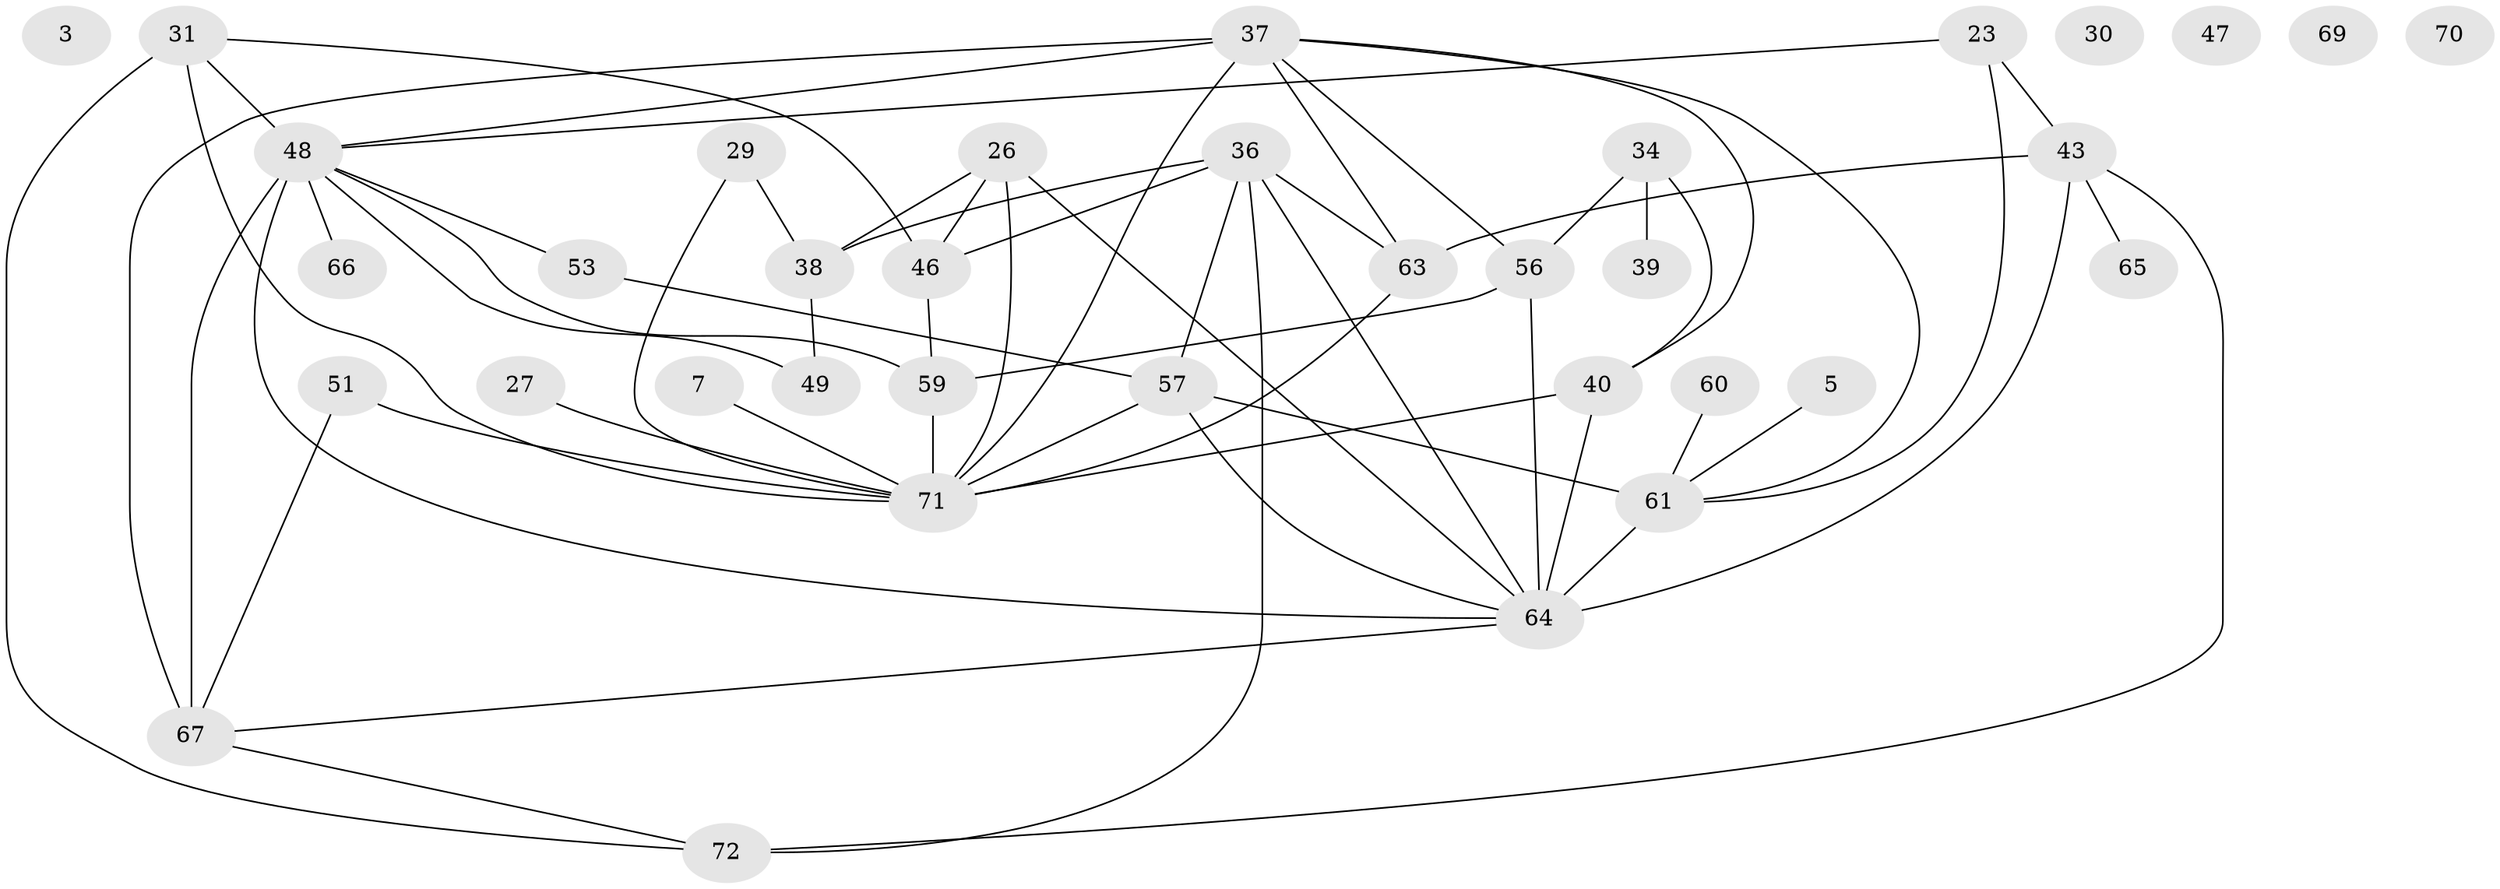 // original degree distribution, {7: 0.041666666666666664, 4: 0.2222222222222222, 0: 0.06944444444444445, 3: 0.20833333333333334, 1: 0.125, 6: 0.08333333333333333, 5: 0.1111111111111111, 2: 0.1111111111111111, 9: 0.013888888888888888, 8: 0.013888888888888888}
// Generated by graph-tools (version 1.1) at 2025/39/03/09/25 04:39:01]
// undirected, 36 vertices, 60 edges
graph export_dot {
graph [start="1"]
  node [color=gray90,style=filled];
  3;
  5;
  7;
  23 [super="+16"];
  26;
  27;
  29;
  30;
  31 [super="+25+11"];
  34 [super="+12"];
  36 [super="+13+28"];
  37 [super="+1"];
  38 [super="+10"];
  39;
  40;
  43 [super="+19"];
  46 [super="+20"];
  47;
  48 [super="+15+8+32"];
  49;
  51;
  53;
  56 [super="+50"];
  57 [super="+33"];
  59 [super="+58"];
  60;
  61 [super="+54+52+55"];
  63 [super="+22+44"];
  64 [super="+24+62"];
  65;
  66;
  67 [super="+17"];
  69;
  70;
  71 [super="+68+42"];
  72 [super="+2"];
  5 -- 61;
  7 -- 71;
  23 -- 43;
  23 -- 48;
  23 -- 61;
  26 -- 46;
  26 -- 71;
  26 -- 38;
  26 -- 64;
  27 -- 71;
  29 -- 71;
  29 -- 38;
  31 -- 48 [weight=2];
  31 -- 71 [weight=2];
  31 -- 72;
  31 -- 46;
  34 -- 39;
  34 -- 40 [weight=2];
  34 -- 56 [weight=2];
  36 -- 46;
  36 -- 72 [weight=2];
  36 -- 57 [weight=3];
  36 -- 38;
  36 -- 64;
  36 -- 63 [weight=2];
  37 -- 40 [weight=2];
  37 -- 63;
  37 -- 67 [weight=3];
  37 -- 48;
  37 -- 56;
  37 -- 61;
  37 -- 71;
  38 -- 49;
  40 -- 71 [weight=2];
  40 -- 64 [weight=3];
  43 -- 65;
  43 -- 72;
  43 -- 64;
  43 -- 63;
  46 -- 59;
  48 -- 67 [weight=3];
  48 -- 53 [weight=2];
  48 -- 49;
  48 -- 64 [weight=2];
  48 -- 66;
  48 -- 59;
  51 -- 71;
  51 -- 67;
  53 -- 57;
  56 -- 64;
  56 -- 59 [weight=2];
  57 -- 71 [weight=3];
  57 -- 64;
  57 -- 61 [weight=2];
  59 -- 71 [weight=4];
  60 -- 61;
  61 -- 64 [weight=3];
  63 -- 71;
  64 -- 67;
  67 -- 72 [weight=2];
}
